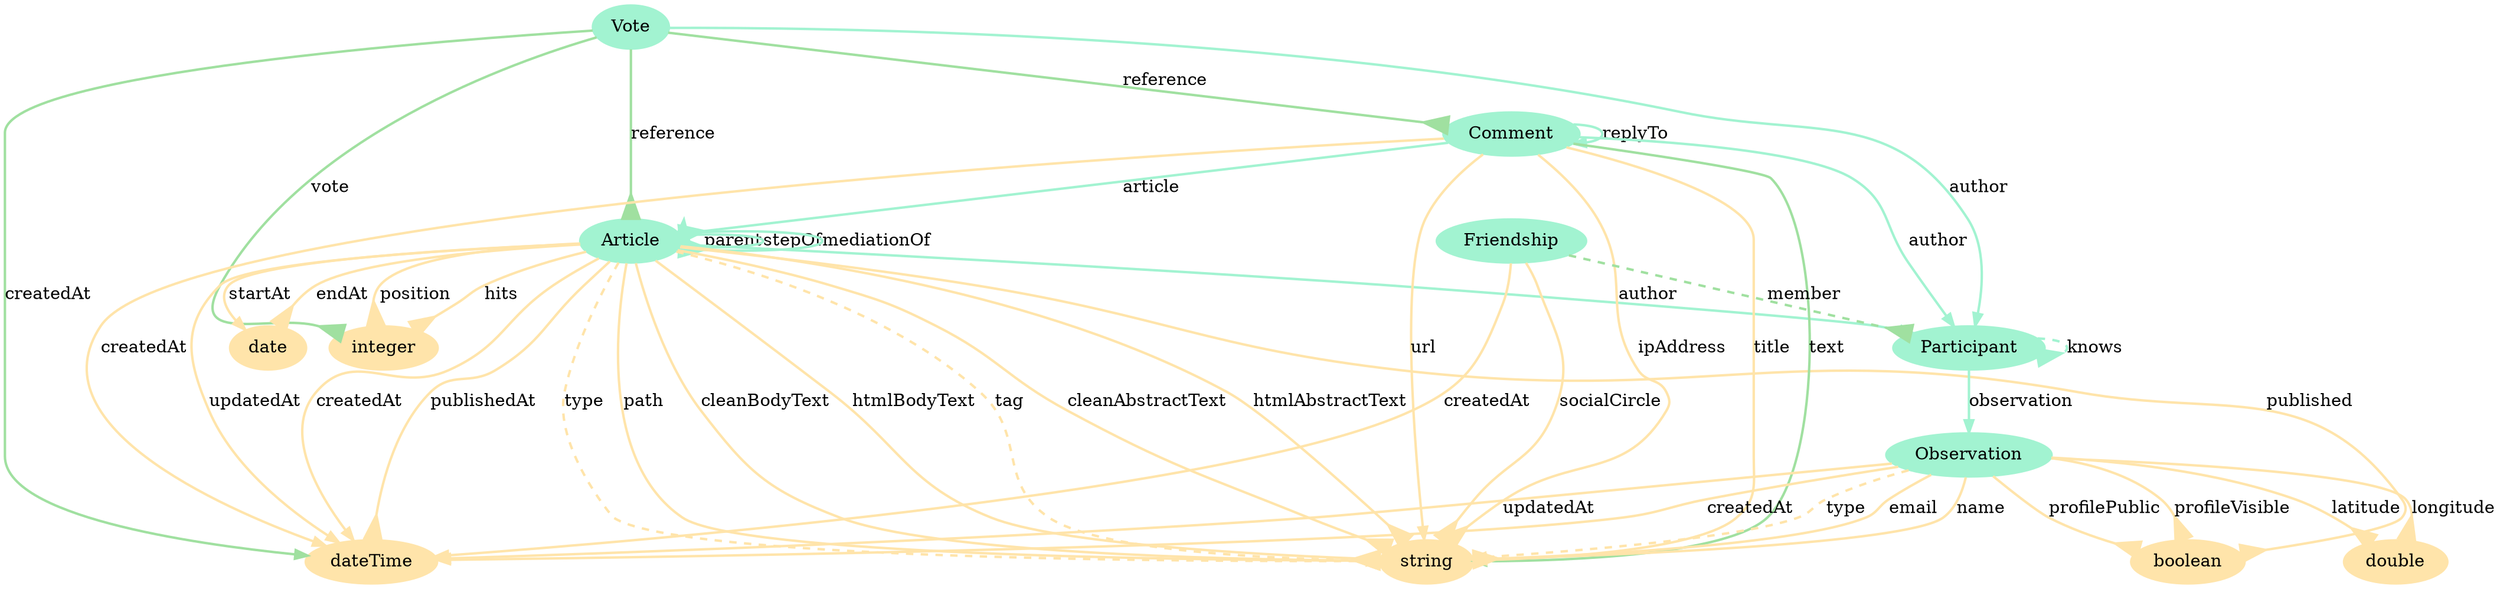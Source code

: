 digraph  {
	node [label="\N"];
	Vote	 [color="#A2F3D1",
		style=filled];
	1	 [color="#FFE4AA",
		label=integer,
		style=filled];
	Vote -> 1 [key="Vote-1-1",
	arrowhead=inv,
	arrowsize=2.0,
	color="#A0E0A0",
	label=vote,
	penwidth=2];
2 [color="#FFE4AA",
	label=dateTime,
	style=filled];
Vote -> 2 [key="Vote-2-2",
color="#A0E0A0",
label=createdAt,
penwidth=2];
Article [color="#A2F3D1",
label=Article,
style=filled];
Vote -> Article [key="Vote-Article-3",
arrowhead=inv,
arrowsize=2.0,
color="#A0E0A0",
label=reference,
penwidth=2];
Comment [color="#A2F3D1",
label=Comment,
style=filled];
Vote -> Comment [key="Vote-Comment-4",
arrowhead=inv,
arrowsize=2.0,
color="#A0E0A0",
label=reference,
penwidth=2];
Participant [color="#A2F3D1",
label=Participant,
style=filled];
Vote -> Participant [key="Vote-Participant-5",
color="#A2F3D1",
label=author,
penwidth=2];
Article -> 1 [key="Article-1-8",
arrowhead=inv,
arrowsize=2.0,
color="#FFE4AA",
label=hits,
penwidth=2];
Article -> 1 [key="Article-1-18",
arrowhead=inv,
arrowsize=2.0,
color="#FFE4AA",
label=position,
penwidth=2];
Article -> 2 [key="Article-2-6",
color="#FFE4AA",
label=createdAt,
penwidth=2];
Article -> 2 [key="Article-2-11",
arrowhead=inv,
arrowsize=2.0,
color="#FFE4AA",
label=publishedAt,
penwidth=2];
Article -> 2 [key="Article-2-20",
color="#FFE4AA",
label=updatedAt,
penwidth=2];
Article -> Article [key="Article-Article-21",
arrowhead=inv,
arrowsize=2.0,
color="#A2F3D1",
label=parent,
penwidth=2];
Article -> Article [key="Article-Article-22",
arrowhead=inv,
arrowsize=2.0,
color="#A2F3D1",
label=stepOf,
penwidth=2];
Article -> Article [key="Article-Article-24",
arrowhead=inv,
arrowsize=2.0,
color="#A2F3D1",
label=mediationOf,
penwidth=2];
Article -> Participant [key="Article-Participant-23",
color="#A2F3D1",
label=author,
penwidth=2];
3 [color="#FFE4AA",
label=string,
style=filled];
Article -> 3 [key="Article-3-7",
color="#FFE4AA",
label=type,
penwidth=2,
style=dashed];
Article -> 3 [key="Article-3-9",
arrowhead=inv,
arrowsize=2.0,
color="#FFE4AA",
label=path,
penwidth=2];
Article -> 3 [key="Article-3-12",
arrowhead=inv,
arrowsize=2.0,
color="#FFE4AA",
label=cleanBodyText,
penwidth=2];
Article -> 3 [key="Article-3-13",
arrowhead=inv,
arrowsize=2.0,
color="#FFE4AA",
label=htmlBodyText,
penwidth=2];
Article -> 3 [key="Article-3-14",
arrowhead=inv,
arrowsize=2.0,
color="#FFE4AA",
label=tag,
penwidth=2,
style=dashed];
Article -> 3 [key="Article-3-15",
arrowhead=inv,
arrowsize=2.0,
color="#FFE4AA",
label=cleanAbstractText,
penwidth=2];
Article -> 3 [key="Article-3-16",
arrowhead=inv,
arrowsize=2.0,
color="#FFE4AA",
label=htmlAbstractText,
penwidth=2];
4 [color="#FFE4AA",
label=boolean,
style=filled];
Article -> 4 [key="Article-4-10",
arrowhead=inv,
arrowsize=2.0,
color="#FFE4AA",
label=published,
penwidth=2];
5 [color="#FFE4AA",
label=date,
style=filled];
Article -> 5 [key="Article-5-17",
arrowhead=inv,
arrowsize=2.0,
color="#FFE4AA",
label=endAt,
penwidth=2];
Article -> 5 [key="Article-5-19",
color="#FFE4AA",
label=startAt,
penwidth=2];
Comment -> 2 [key="Comment-2-25",
color="#FFE4AA",
label=createdAt,
penwidth=2];
Comment -> Article [key="Comment-Article-30",
arrowhead=inv,
arrowsize=2.0,
color="#A2F3D1",
label=article,
penwidth=2];
Comment -> Comment [key="Comment-Comment-31",
color="#A2F3D1",
label=replyTo,
penwidth=2];
Comment -> Participant [key="Comment-Participant-32",
color="#A2F3D1",
label=author,
penwidth=2];
Comment -> 3 [key="Comment-3-26",
color="#A0E0A0",
label=text,
penwidth=2];
Comment -> 3 [key="Comment-3-27",
color="#FFE4AA",
label=url,
penwidth=2];
Comment -> 3 [key="Comment-3-28",
arrowhead=inv,
arrowsize=2.0,
color="#FFE4AA",
label=ipAddress,
penwidth=2];
Comment -> 3 [key="Comment-3-29",
color="#FFE4AA",
label=title,
penwidth=2];
Participant -> Participant [key="Participant-Participant-43",
arrowhead=inv,
arrowsize=2.0,
color="#A2F3D1",
label=knows,
penwidth=2,
style=dashed];
Observation [color="#A2F3D1",
style=filled];
Participant -> Observation [key="Participant-Observation-42",
color="#A2F3D1",
label=observation,
penwidth=2];
Observation -> 2 [key="Observation-2-35",
color="#FFE4AA",
label=createdAt,
penwidth=2];
Observation -> 2 [key="Observation-2-39",
color="#FFE4AA",
label=updatedAt,
penwidth=2];
Observation -> 3 [key="Observation-3-36",
color="#FFE4AA",
label=name,
penwidth=2];
Observation -> 3 [key="Observation-3-37",
color="#FFE4AA",
label=type,
penwidth=2,
style=dashed];
Observation -> 3 [key="Observation-3-38",
arrowhead=inv,
arrowsize=2.0,
color="#FFE4AA",
label=email,
penwidth=2];
Observation -> 4 [key="Observation-4-33",
arrowhead=inv,
arrowsize=2.0,
color="#FFE4AA",
label=profilePublic,
penwidth=2];
Observation -> 4 [key="Observation-4-34",
arrowhead=inv,
arrowsize=2.0,
color="#FFE4AA",
label=profileVisible,
penwidth=2];
6 [color="#FFE4AA",
label=double,
style=filled];
Observation -> 6 [key="Observation-6-40",
arrowhead=inv,
arrowsize=2.0,
color="#FFE4AA",
label=latitude,
penwidth=2];
Observation -> 6 [key="Observation-6-41",
arrowhead=inv,
arrowsize=2.0,
color="#FFE4AA",
label=longitude,
penwidth=2];
Friendship [color="#A2F3D1",
style=filled];
Friendship -> 2 [key="Friendship-2-44",
color="#FFE4AA",
label=createdAt,
penwidth=2];
Friendship -> Participant [key="Friendship-Participant-46",
arrowhead=inv,
arrowsize=2.0,
color="#A0E0A0",
label=member,
penwidth=2,
style=dashed];
Friendship -> 3 [key="Friendship-3-45",
arrowhead=inv,
arrowsize=2.0,
color="#FFE4AA",
label=socialCircle,
penwidth=2];
}
